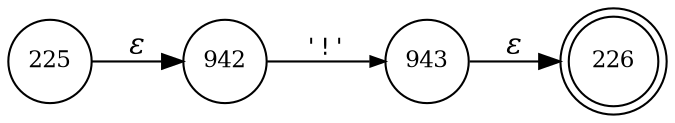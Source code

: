 digraph ATN {
rankdir=LR;
s226[fontsize=11, label="226", shape=doublecircle, fixedsize=true, width=.6];
s225[fontsize=11,label="225", shape=circle, fixedsize=true, width=.55, peripheries=1];
s942[fontsize=11,label="942", shape=circle, fixedsize=true, width=.55, peripheries=1];
s943[fontsize=11,label="943", shape=circle, fixedsize=true, width=.55, peripheries=1];
s225 -> s942 [fontname="Times-Italic", label="&epsilon;"];
s942 -> s943 [fontsize=11, fontname="Courier", arrowsize=.7, label = "'!'", arrowhead = normal];
s943 -> s226 [fontname="Times-Italic", label="&epsilon;"];
}